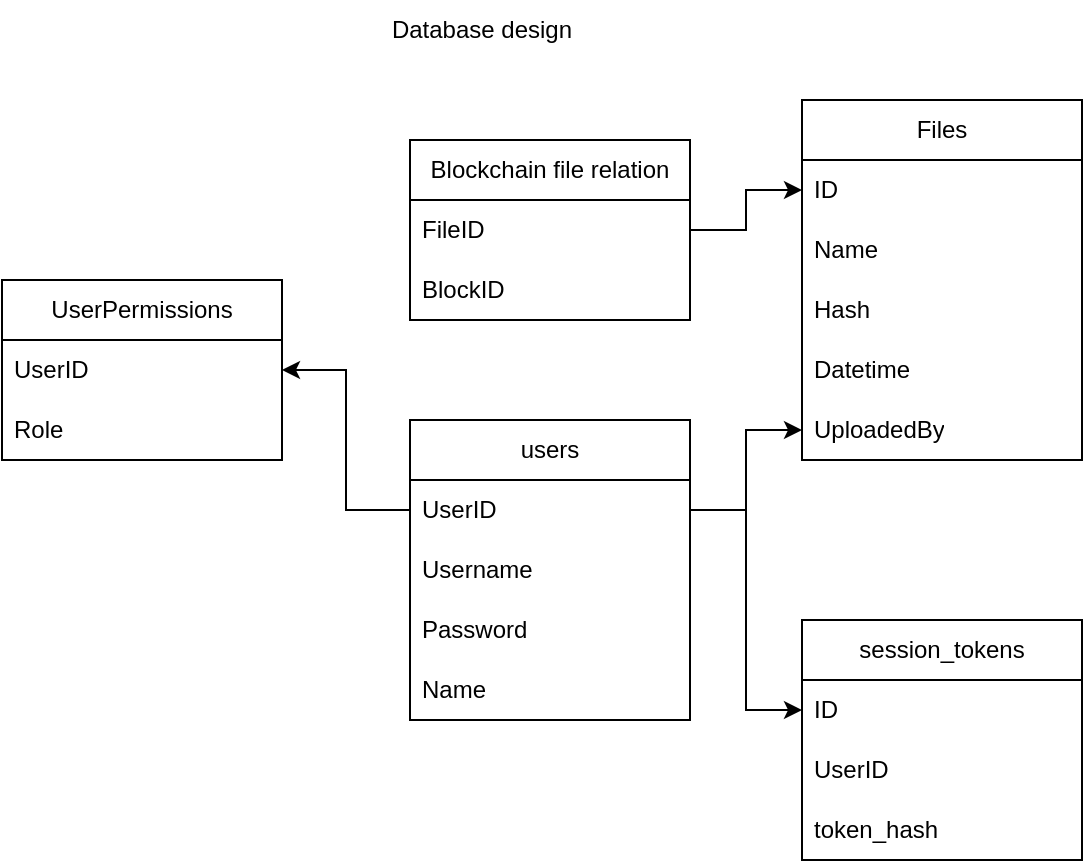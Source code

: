 <mxfile version="20.7.4" type="device"><diagram id="6q5gToxzA6vcq4fud8gJ" name="Page-1"><mxGraphModel dx="1393" dy="766" grid="1" gridSize="10" guides="1" tooltips="1" connect="1" arrows="1" fold="1" page="1" pageScale="1" pageWidth="827" pageHeight="1169" math="0" shadow="0"><root><mxCell id="0"/><mxCell id="1" parent="0"/><mxCell id="9iAIOz_lNiTPPJUkatxm-1" value="Database design" style="text;html=1;strokeColor=none;fillColor=none;align=center;verticalAlign=middle;whiteSpace=wrap;rounded=0;" parent="1" vertex="1"><mxGeometry x="290" y="90" width="180" height="30" as="geometry"/></mxCell><mxCell id="9iAIOz_lNiTPPJUkatxm-2" value="users" style="swimlane;fontStyle=0;childLayout=stackLayout;horizontal=1;startSize=30;horizontalStack=0;resizeParent=1;resizeParentMax=0;resizeLast=0;collapsible=1;marginBottom=0;whiteSpace=wrap;html=1;" parent="1" vertex="1"><mxGeometry x="344" y="300" width="140" height="150" as="geometry"/></mxCell><mxCell id="9iAIOz_lNiTPPJUkatxm-3" value="UserID" style="text;strokeColor=none;fillColor=none;align=left;verticalAlign=middle;spacingLeft=4;spacingRight=4;overflow=hidden;points=[[0,0.5],[1,0.5]];portConstraint=eastwest;rotatable=0;whiteSpace=wrap;html=1;" parent="9iAIOz_lNiTPPJUkatxm-2" vertex="1"><mxGeometry y="30" width="140" height="30" as="geometry"/></mxCell><mxCell id="9iAIOz_lNiTPPJUkatxm-4" value="Username" style="text;strokeColor=none;fillColor=none;align=left;verticalAlign=middle;spacingLeft=4;spacingRight=4;overflow=hidden;points=[[0,0.5],[1,0.5]];portConstraint=eastwest;rotatable=0;whiteSpace=wrap;html=1;" parent="9iAIOz_lNiTPPJUkatxm-2" vertex="1"><mxGeometry y="60" width="140" height="30" as="geometry"/></mxCell><mxCell id="9iAIOz_lNiTPPJUkatxm-5" value="Password" style="text;strokeColor=none;fillColor=none;align=left;verticalAlign=middle;spacingLeft=4;spacingRight=4;overflow=hidden;points=[[0,0.5],[1,0.5]];portConstraint=eastwest;rotatable=0;whiteSpace=wrap;html=1;" parent="9iAIOz_lNiTPPJUkatxm-2" vertex="1"><mxGeometry y="90" width="140" height="30" as="geometry"/></mxCell><mxCell id="9iAIOz_lNiTPPJUkatxm-6" value="Name" style="text;strokeColor=none;fillColor=none;align=left;verticalAlign=middle;spacingLeft=4;spacingRight=4;overflow=hidden;points=[[0,0.5],[1,0.5]];portConstraint=eastwest;rotatable=0;whiteSpace=wrap;html=1;" parent="9iAIOz_lNiTPPJUkatxm-2" vertex="1"><mxGeometry y="120" width="140" height="30" as="geometry"/></mxCell><mxCell id="9iAIOz_lNiTPPJUkatxm-7" value="session_tokens" style="swimlane;fontStyle=0;childLayout=stackLayout;horizontal=1;startSize=30;horizontalStack=0;resizeParent=1;resizeParentMax=0;resizeLast=0;collapsible=1;marginBottom=0;whiteSpace=wrap;html=1;" parent="1" vertex="1"><mxGeometry x="540" y="400" width="140" height="120" as="geometry"/></mxCell><mxCell id="9iAIOz_lNiTPPJUkatxm-8" value="ID" style="text;strokeColor=none;fillColor=none;align=left;verticalAlign=middle;spacingLeft=4;spacingRight=4;overflow=hidden;points=[[0,0.5],[1,0.5]];portConstraint=eastwest;rotatable=0;whiteSpace=wrap;html=1;" parent="9iAIOz_lNiTPPJUkatxm-7" vertex="1"><mxGeometry y="30" width="140" height="30" as="geometry"/></mxCell><mxCell id="9iAIOz_lNiTPPJUkatxm-31" value="UserID" style="text;strokeColor=none;fillColor=none;align=left;verticalAlign=middle;spacingLeft=4;spacingRight=4;overflow=hidden;points=[[0,0.5],[1,0.5]];portConstraint=eastwest;rotatable=0;whiteSpace=wrap;html=1;" parent="9iAIOz_lNiTPPJUkatxm-7" vertex="1"><mxGeometry y="60" width="140" height="30" as="geometry"/></mxCell><mxCell id="9iAIOz_lNiTPPJUkatxm-9" value="token_hash" style="text;strokeColor=none;fillColor=none;align=left;verticalAlign=middle;spacingLeft=4;spacingRight=4;overflow=hidden;points=[[0,0.5],[1,0.5]];portConstraint=eastwest;rotatable=0;whiteSpace=wrap;html=1;" parent="9iAIOz_lNiTPPJUkatxm-7" vertex="1"><mxGeometry y="90" width="140" height="30" as="geometry"/></mxCell><mxCell id="9iAIOz_lNiTPPJUkatxm-15" value="Files" style="swimlane;fontStyle=0;childLayout=stackLayout;horizontal=1;startSize=30;horizontalStack=0;resizeParent=1;resizeParentMax=0;resizeLast=0;collapsible=1;marginBottom=0;whiteSpace=wrap;html=1;" parent="1" vertex="1"><mxGeometry x="540" y="140" width="140" height="180" as="geometry"/></mxCell><mxCell id="9iAIOz_lNiTPPJUkatxm-16" value="ID" style="text;strokeColor=none;fillColor=none;align=left;verticalAlign=middle;spacingLeft=4;spacingRight=4;overflow=hidden;points=[[0,0.5],[1,0.5]];portConstraint=eastwest;rotatable=0;whiteSpace=wrap;html=1;" parent="9iAIOz_lNiTPPJUkatxm-15" vertex="1"><mxGeometry y="30" width="140" height="30" as="geometry"/></mxCell><mxCell id="9iAIOz_lNiTPPJUkatxm-17" value="Name" style="text;strokeColor=none;fillColor=none;align=left;verticalAlign=middle;spacingLeft=4;spacingRight=4;overflow=hidden;points=[[0,0.5],[1,0.5]];portConstraint=eastwest;rotatable=0;whiteSpace=wrap;html=1;" parent="9iAIOz_lNiTPPJUkatxm-15" vertex="1"><mxGeometry y="60" width="140" height="30" as="geometry"/></mxCell><mxCell id="9iAIOz_lNiTPPJUkatxm-19" value="Hash" style="text;strokeColor=none;fillColor=none;align=left;verticalAlign=middle;spacingLeft=4;spacingRight=4;overflow=hidden;points=[[0,0.5],[1,0.5]];portConstraint=eastwest;rotatable=0;whiteSpace=wrap;html=1;" parent="9iAIOz_lNiTPPJUkatxm-15" vertex="1"><mxGeometry y="90" width="140" height="30" as="geometry"/></mxCell><mxCell id="9iAIOz_lNiTPPJUkatxm-20" value="Datetime" style="text;strokeColor=none;fillColor=none;align=left;verticalAlign=middle;spacingLeft=4;spacingRight=4;overflow=hidden;points=[[0,0.5],[1,0.5]];portConstraint=eastwest;rotatable=0;whiteSpace=wrap;html=1;" parent="9iAIOz_lNiTPPJUkatxm-15" vertex="1"><mxGeometry y="120" width="140" height="30" as="geometry"/></mxCell><mxCell id="9iAIOz_lNiTPPJUkatxm-21" value="UploadedBy" style="text;strokeColor=none;fillColor=none;align=left;verticalAlign=middle;spacingLeft=4;spacingRight=4;overflow=hidden;points=[[0,0.5],[1,0.5]];portConstraint=eastwest;rotatable=0;whiteSpace=wrap;html=1;" parent="9iAIOz_lNiTPPJUkatxm-15" vertex="1"><mxGeometry y="150" width="140" height="30" as="geometry"/></mxCell><mxCell id="9iAIOz_lNiTPPJUkatxm-22" value="Blockchain file relation" style="swimlane;fontStyle=0;childLayout=stackLayout;horizontal=1;startSize=30;horizontalStack=0;resizeParent=1;resizeParentMax=0;resizeLast=0;collapsible=1;marginBottom=0;whiteSpace=wrap;html=1;" parent="1" vertex="1"><mxGeometry x="344" y="160" width="140" height="90" as="geometry"/></mxCell><mxCell id="9iAIOz_lNiTPPJUkatxm-23" value="FileID" style="text;strokeColor=none;fillColor=none;align=left;verticalAlign=middle;spacingLeft=4;spacingRight=4;overflow=hidden;points=[[0,0.5],[1,0.5]];portConstraint=eastwest;rotatable=0;whiteSpace=wrap;html=1;" parent="9iAIOz_lNiTPPJUkatxm-22" vertex="1"><mxGeometry y="30" width="140" height="30" as="geometry"/></mxCell><mxCell id="9iAIOz_lNiTPPJUkatxm-24" value="BlockID" style="text;strokeColor=none;fillColor=none;align=left;verticalAlign=middle;spacingLeft=4;spacingRight=4;overflow=hidden;points=[[0,0.5],[1,0.5]];portConstraint=eastwest;rotatable=0;whiteSpace=wrap;html=1;" parent="9iAIOz_lNiTPPJUkatxm-22" vertex="1"><mxGeometry y="60" width="140" height="30" as="geometry"/></mxCell><mxCell id="9iAIOz_lNiTPPJUkatxm-29" style="edgeStyle=orthogonalEdgeStyle;rounded=0;orthogonalLoop=1;jettySize=auto;html=1;entryX=0;entryY=0.5;entryDx=0;entryDy=0;" parent="1" source="9iAIOz_lNiTPPJUkatxm-23" target="9iAIOz_lNiTPPJUkatxm-16" edge="1"><mxGeometry relative="1" as="geometry"/></mxCell><mxCell id="9iAIOz_lNiTPPJUkatxm-30" style="edgeStyle=orthogonalEdgeStyle;rounded=0;orthogonalLoop=1;jettySize=auto;html=1;entryX=0;entryY=0.5;entryDx=0;entryDy=0;" parent="1" source="9iAIOz_lNiTPPJUkatxm-3" target="9iAIOz_lNiTPPJUkatxm-21" edge="1"><mxGeometry relative="1" as="geometry"/></mxCell><mxCell id="9iAIOz_lNiTPPJUkatxm-32" style="edgeStyle=orthogonalEdgeStyle;rounded=0;orthogonalLoop=1;jettySize=auto;html=1;exitX=1;exitY=0.5;exitDx=0;exitDy=0;entryX=0;entryY=0.5;entryDx=0;entryDy=0;" parent="1" source="9iAIOz_lNiTPPJUkatxm-3" target="9iAIOz_lNiTPPJUkatxm-8" edge="1"><mxGeometry relative="1" as="geometry"/></mxCell><mxCell id="9iAIOz_lNiTPPJUkatxm-33" value="UserPermissions" style="swimlane;fontStyle=0;childLayout=stackLayout;horizontal=1;startSize=30;horizontalStack=0;resizeParent=1;resizeParentMax=0;resizeLast=0;collapsible=1;marginBottom=0;whiteSpace=wrap;html=1;" parent="1" vertex="1"><mxGeometry x="140" y="230" width="140" height="90" as="geometry"/></mxCell><mxCell id="9iAIOz_lNiTPPJUkatxm-34" value="UserID" style="text;strokeColor=none;fillColor=none;align=left;verticalAlign=middle;spacingLeft=4;spacingRight=4;overflow=hidden;points=[[0,0.5],[1,0.5]];portConstraint=eastwest;rotatable=0;whiteSpace=wrap;html=1;" parent="9iAIOz_lNiTPPJUkatxm-33" vertex="1"><mxGeometry y="30" width="140" height="30" as="geometry"/></mxCell><mxCell id="9iAIOz_lNiTPPJUkatxm-35" value="Role" style="text;strokeColor=none;fillColor=none;align=left;verticalAlign=middle;spacingLeft=4;spacingRight=4;overflow=hidden;points=[[0,0.5],[1,0.5]];portConstraint=eastwest;rotatable=0;whiteSpace=wrap;html=1;" parent="9iAIOz_lNiTPPJUkatxm-33" vertex="1"><mxGeometry y="60" width="140" height="30" as="geometry"/></mxCell><mxCell id="9iAIOz_lNiTPPJUkatxm-39" style="edgeStyle=orthogonalEdgeStyle;rounded=0;orthogonalLoop=1;jettySize=auto;html=1;entryX=1;entryY=0.5;entryDx=0;entryDy=0;" parent="1" source="9iAIOz_lNiTPPJUkatxm-3" target="9iAIOz_lNiTPPJUkatxm-34" edge="1"><mxGeometry relative="1" as="geometry"/></mxCell></root></mxGraphModel></diagram></mxfile>